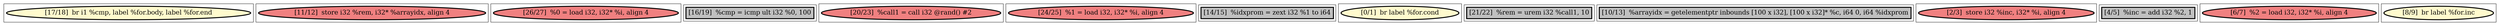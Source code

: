 
digraph G {





subgraph cluster13 {


node305 [penwidth=3.0,fontsize=20,fillcolor=lemonchiffon,label="[17/18]  br i1 %cmp, label %for.body, label %for.end",shape=ellipse,style=filled ]



}

subgraph cluster11 {


node303 [penwidth=3.0,fontsize=20,fillcolor=lightcoral,label="[11/12]  store i32 %rem, i32* %arrayidx, align 4",shape=ellipse,style=filled ]



}

subgraph cluster10 {


node302 [penwidth=3.0,fontsize=20,fillcolor=lightcoral,label="[26/27]  %0 = load i32, i32* %i, align 4",shape=ellipse,style=filled ]



}

subgraph cluster9 {


node301 [penwidth=3.0,fontsize=20,fillcolor=grey,label="[16/19]  %cmp = icmp ult i32 %0, 100",shape=rectangle,style=filled ]



}

subgraph cluster8 {


node300 [penwidth=3.0,fontsize=20,fillcolor=lightcoral,label="[20/23]  %call1 = call i32 @rand() #2",shape=ellipse,style=filled ]



}

subgraph cluster7 {


node299 [penwidth=3.0,fontsize=20,fillcolor=lightcoral,label="[24/25]  %1 = load i32, i32* %i, align 4",shape=ellipse,style=filled ]



}

subgraph cluster6 {


node298 [penwidth=3.0,fontsize=20,fillcolor=grey,label="[14/15]  %idxprom = zext i32 %1 to i64",shape=rectangle,style=filled ]



}

subgraph cluster0 {


node292 [penwidth=3.0,fontsize=20,fillcolor=lemonchiffon,label="[0/1]  br label %for.cond",shape=ellipse,style=filled ]



}

subgraph cluster12 {


node304 [penwidth=3.0,fontsize=20,fillcolor=grey,label="[21/22]  %rem = urem i32 %call1, 10",shape=rectangle,style=filled ]



}

subgraph cluster5 {


node297 [penwidth=3.0,fontsize=20,fillcolor=grey,label="[10/13]  %arrayidx = getelementptr inbounds [100 x i32], [100 x i32]* %c, i64 0, i64 %idxprom",shape=rectangle,style=filled ]



}

subgraph cluster1 {


node293 [penwidth=3.0,fontsize=20,fillcolor=lightcoral,label="[2/3]  store i32 %inc, i32* %i, align 4",shape=ellipse,style=filled ]



}

subgraph cluster2 {


node294 [penwidth=3.0,fontsize=20,fillcolor=grey,label="[4/5]  %inc = add i32 %2, 1",shape=rectangle,style=filled ]



}

subgraph cluster3 {


node295 [penwidth=3.0,fontsize=20,fillcolor=lightcoral,label="[6/7]  %2 = load i32, i32* %i, align 4",shape=ellipse,style=filled ]



}

subgraph cluster4 {


node296 [penwidth=3.0,fontsize=20,fillcolor=lemonchiffon,label="[8/9]  br label %for.inc",shape=ellipse,style=filled ]



}

}
